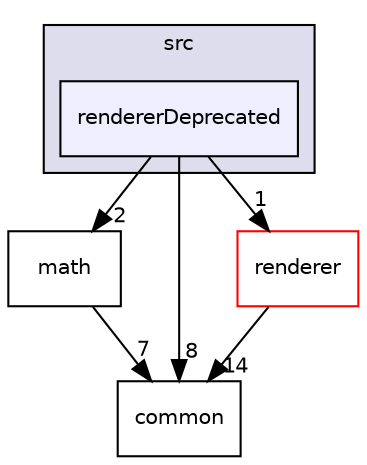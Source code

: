 digraph "src/rendererDeprecated" {
  compound=true
  node [ fontsize="10", fontname="Helvetica"];
  edge [ labelfontsize="10", labelfontname="Helvetica"];
  subgraph clusterdir_68267d1309a1af8e8297ef4c3efbcdba {
    graph [ bgcolor="#ddddee", pencolor="black", label="src" fontname="Helvetica", fontsize="10", URL="dir_68267d1309a1af8e8297ef4c3efbcdba.html"]
  dir_e3e90e691894672e5d36ae9fe47ea0eb [shape=box, label="rendererDeprecated", style="filled", fillcolor="#eeeeff", pencolor="black", URL="dir_e3e90e691894672e5d36ae9fe47ea0eb.html"];
  }
  dir_ae9a93452e2a84339148a16bcf2eb561 [shape=box label="math" URL="dir_ae9a93452e2a84339148a16bcf2eb561.html"];
  dir_fdedb0aba14d44ce9d99bc100e026e6a [shape=box label="common" URL="dir_fdedb0aba14d44ce9d99bc100e026e6a.html"];
  dir_7bc5e25958a2fb25a8561f3aa0def6c5 [shape=box label="renderer" fillcolor="white" style="filled" color="red" URL="dir_7bc5e25958a2fb25a8561f3aa0def6c5.html"];
  dir_e3e90e691894672e5d36ae9fe47ea0eb->dir_ae9a93452e2a84339148a16bcf2eb561 [headlabel="2", labeldistance=1.5 headhref="dir_000008_000002.html"];
  dir_e3e90e691894672e5d36ae9fe47ea0eb->dir_fdedb0aba14d44ce9d99bc100e026e6a [headlabel="8", labeldistance=1.5 headhref="dir_000008_000001.html"];
  dir_e3e90e691894672e5d36ae9fe47ea0eb->dir_7bc5e25958a2fb25a8561f3aa0def6c5 [headlabel="1", labeldistance=1.5 headhref="dir_000008_000006.html"];
  dir_ae9a93452e2a84339148a16bcf2eb561->dir_fdedb0aba14d44ce9d99bc100e026e6a [headlabel="7", labeldistance=1.5 headhref="dir_000002_000001.html"];
  dir_7bc5e25958a2fb25a8561f3aa0def6c5->dir_fdedb0aba14d44ce9d99bc100e026e6a [headlabel="14", labeldistance=1.5 headhref="dir_000006_000001.html"];
}
